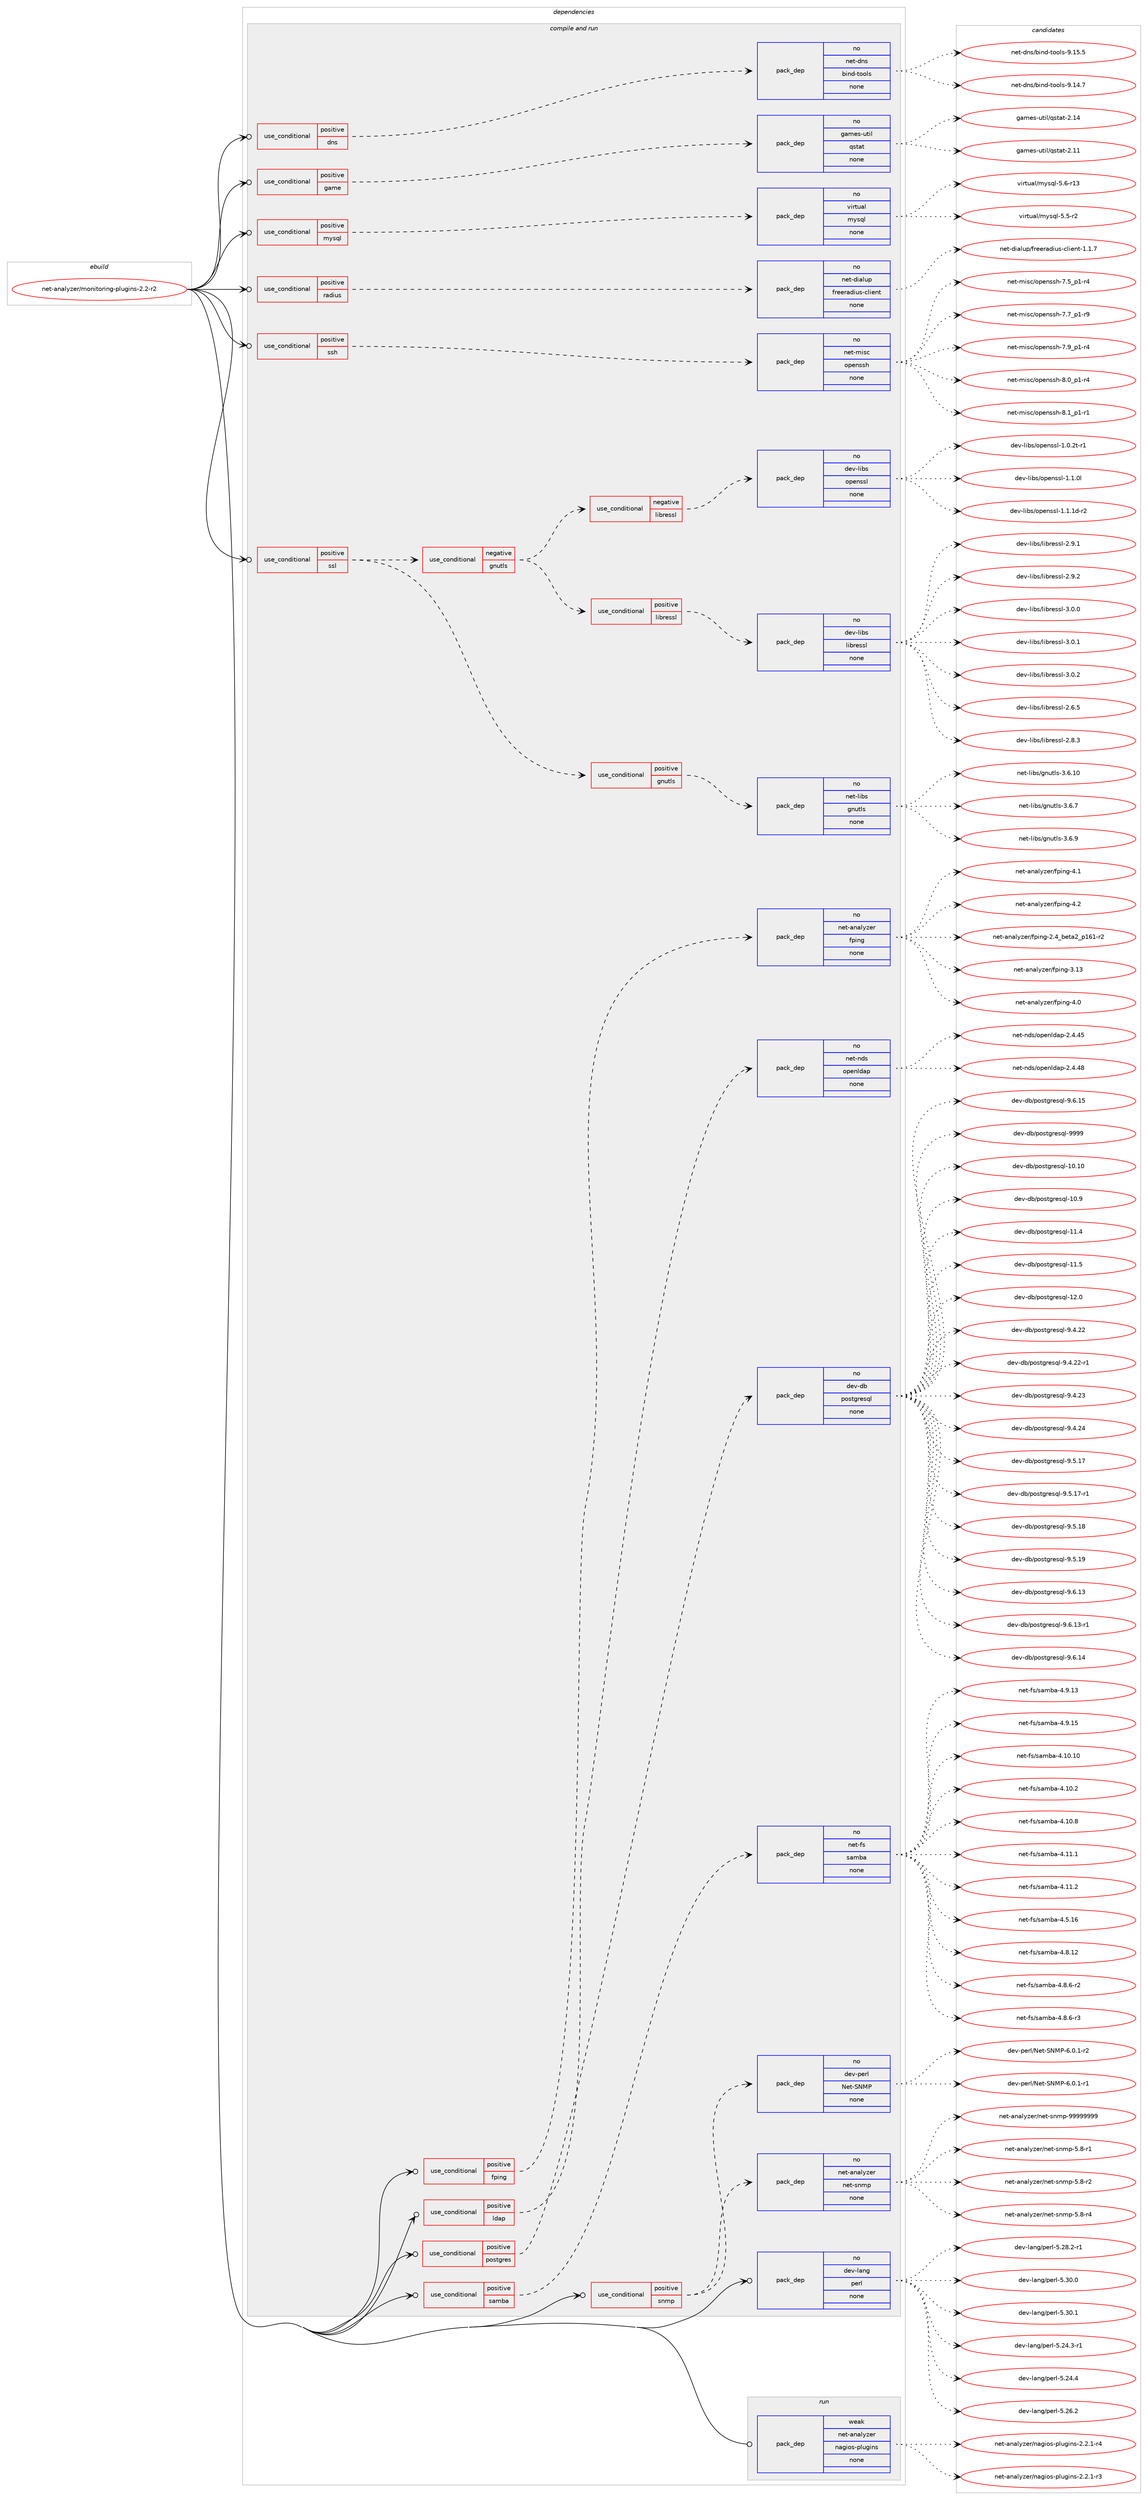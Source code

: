 digraph prolog {

# *************
# Graph options
# *************

newrank=true;
concentrate=true;
compound=true;
graph [rankdir=LR,fontname=Helvetica,fontsize=10,ranksep=1.5];#, ranksep=2.5, nodesep=0.2];
edge  [arrowhead=vee];
node  [fontname=Helvetica,fontsize=10];

# **********
# The ebuild
# **********

subgraph cluster_leftcol {
color=gray;
rank=same;
label=<<i>ebuild</i>>;
id [label="net-analyzer/monitoring-plugins-2.2-r2", color=red, width=4, href="../net-analyzer/monitoring-plugins-2.2-r2.svg"];
}

# ****************
# The dependencies
# ****************

subgraph cluster_midcol {
color=gray;
label=<<i>dependencies</i>>;
subgraph cluster_compile {
fillcolor="#eeeeee";
style=filled;
label=<<i>compile</i>>;
}
subgraph cluster_compileandrun {
fillcolor="#eeeeee";
style=filled;
label=<<i>compile and run</i>>;
subgraph cond197925 {
dependency813717 [label=<<TABLE BORDER="0" CELLBORDER="1" CELLSPACING="0" CELLPADDING="4"><TR><TD ROWSPAN="3" CELLPADDING="10">use_conditional</TD></TR><TR><TD>positive</TD></TR><TR><TD>dns</TD></TR></TABLE>>, shape=none, color=red];
subgraph pack601595 {
dependency813718 [label=<<TABLE BORDER="0" CELLBORDER="1" CELLSPACING="0" CELLPADDING="4" WIDTH="220"><TR><TD ROWSPAN="6" CELLPADDING="30">pack_dep</TD></TR><TR><TD WIDTH="110">no</TD></TR><TR><TD>net-dns</TD></TR><TR><TD>bind-tools</TD></TR><TR><TD>none</TD></TR><TR><TD></TD></TR></TABLE>>, shape=none, color=blue];
}
dependency813717:e -> dependency813718:w [weight=20,style="dashed",arrowhead="vee"];
}
id:e -> dependency813717:w [weight=20,style="solid",arrowhead="odotvee"];
subgraph cond197926 {
dependency813719 [label=<<TABLE BORDER="0" CELLBORDER="1" CELLSPACING="0" CELLPADDING="4"><TR><TD ROWSPAN="3" CELLPADDING="10">use_conditional</TD></TR><TR><TD>positive</TD></TR><TR><TD>fping</TD></TR></TABLE>>, shape=none, color=red];
subgraph pack601596 {
dependency813720 [label=<<TABLE BORDER="0" CELLBORDER="1" CELLSPACING="0" CELLPADDING="4" WIDTH="220"><TR><TD ROWSPAN="6" CELLPADDING="30">pack_dep</TD></TR><TR><TD WIDTH="110">no</TD></TR><TR><TD>net-analyzer</TD></TR><TR><TD>fping</TD></TR><TR><TD>none</TD></TR><TR><TD></TD></TR></TABLE>>, shape=none, color=blue];
}
dependency813719:e -> dependency813720:w [weight=20,style="dashed",arrowhead="vee"];
}
id:e -> dependency813719:w [weight=20,style="solid",arrowhead="odotvee"];
subgraph cond197927 {
dependency813721 [label=<<TABLE BORDER="0" CELLBORDER="1" CELLSPACING="0" CELLPADDING="4"><TR><TD ROWSPAN="3" CELLPADDING="10">use_conditional</TD></TR><TR><TD>positive</TD></TR><TR><TD>game</TD></TR></TABLE>>, shape=none, color=red];
subgraph pack601597 {
dependency813722 [label=<<TABLE BORDER="0" CELLBORDER="1" CELLSPACING="0" CELLPADDING="4" WIDTH="220"><TR><TD ROWSPAN="6" CELLPADDING="30">pack_dep</TD></TR><TR><TD WIDTH="110">no</TD></TR><TR><TD>games-util</TD></TR><TR><TD>qstat</TD></TR><TR><TD>none</TD></TR><TR><TD></TD></TR></TABLE>>, shape=none, color=blue];
}
dependency813721:e -> dependency813722:w [weight=20,style="dashed",arrowhead="vee"];
}
id:e -> dependency813721:w [weight=20,style="solid",arrowhead="odotvee"];
subgraph cond197928 {
dependency813723 [label=<<TABLE BORDER="0" CELLBORDER="1" CELLSPACING="0" CELLPADDING="4"><TR><TD ROWSPAN="3" CELLPADDING="10">use_conditional</TD></TR><TR><TD>positive</TD></TR><TR><TD>ldap</TD></TR></TABLE>>, shape=none, color=red];
subgraph pack601598 {
dependency813724 [label=<<TABLE BORDER="0" CELLBORDER="1" CELLSPACING="0" CELLPADDING="4" WIDTH="220"><TR><TD ROWSPAN="6" CELLPADDING="30">pack_dep</TD></TR><TR><TD WIDTH="110">no</TD></TR><TR><TD>net-nds</TD></TR><TR><TD>openldap</TD></TR><TR><TD>none</TD></TR><TR><TD></TD></TR></TABLE>>, shape=none, color=blue];
}
dependency813723:e -> dependency813724:w [weight=20,style="dashed",arrowhead="vee"];
}
id:e -> dependency813723:w [weight=20,style="solid",arrowhead="odotvee"];
subgraph cond197929 {
dependency813725 [label=<<TABLE BORDER="0" CELLBORDER="1" CELLSPACING="0" CELLPADDING="4"><TR><TD ROWSPAN="3" CELLPADDING="10">use_conditional</TD></TR><TR><TD>positive</TD></TR><TR><TD>mysql</TD></TR></TABLE>>, shape=none, color=red];
subgraph pack601599 {
dependency813726 [label=<<TABLE BORDER="0" CELLBORDER="1" CELLSPACING="0" CELLPADDING="4" WIDTH="220"><TR><TD ROWSPAN="6" CELLPADDING="30">pack_dep</TD></TR><TR><TD WIDTH="110">no</TD></TR><TR><TD>virtual</TD></TR><TR><TD>mysql</TD></TR><TR><TD>none</TD></TR><TR><TD></TD></TR></TABLE>>, shape=none, color=blue];
}
dependency813725:e -> dependency813726:w [weight=20,style="dashed",arrowhead="vee"];
}
id:e -> dependency813725:w [weight=20,style="solid",arrowhead="odotvee"];
subgraph cond197930 {
dependency813727 [label=<<TABLE BORDER="0" CELLBORDER="1" CELLSPACING="0" CELLPADDING="4"><TR><TD ROWSPAN="3" CELLPADDING="10">use_conditional</TD></TR><TR><TD>positive</TD></TR><TR><TD>postgres</TD></TR></TABLE>>, shape=none, color=red];
subgraph pack601600 {
dependency813728 [label=<<TABLE BORDER="0" CELLBORDER="1" CELLSPACING="0" CELLPADDING="4" WIDTH="220"><TR><TD ROWSPAN="6" CELLPADDING="30">pack_dep</TD></TR><TR><TD WIDTH="110">no</TD></TR><TR><TD>dev-db</TD></TR><TR><TD>postgresql</TD></TR><TR><TD>none</TD></TR><TR><TD></TD></TR></TABLE>>, shape=none, color=blue];
}
dependency813727:e -> dependency813728:w [weight=20,style="dashed",arrowhead="vee"];
}
id:e -> dependency813727:w [weight=20,style="solid",arrowhead="odotvee"];
subgraph cond197931 {
dependency813729 [label=<<TABLE BORDER="0" CELLBORDER="1" CELLSPACING="0" CELLPADDING="4"><TR><TD ROWSPAN="3" CELLPADDING="10">use_conditional</TD></TR><TR><TD>positive</TD></TR><TR><TD>radius</TD></TR></TABLE>>, shape=none, color=red];
subgraph pack601601 {
dependency813730 [label=<<TABLE BORDER="0" CELLBORDER="1" CELLSPACING="0" CELLPADDING="4" WIDTH="220"><TR><TD ROWSPAN="6" CELLPADDING="30">pack_dep</TD></TR><TR><TD WIDTH="110">no</TD></TR><TR><TD>net-dialup</TD></TR><TR><TD>freeradius-client</TD></TR><TR><TD>none</TD></TR><TR><TD></TD></TR></TABLE>>, shape=none, color=blue];
}
dependency813729:e -> dependency813730:w [weight=20,style="dashed",arrowhead="vee"];
}
id:e -> dependency813729:w [weight=20,style="solid",arrowhead="odotvee"];
subgraph cond197932 {
dependency813731 [label=<<TABLE BORDER="0" CELLBORDER="1" CELLSPACING="0" CELLPADDING="4"><TR><TD ROWSPAN="3" CELLPADDING="10">use_conditional</TD></TR><TR><TD>positive</TD></TR><TR><TD>samba</TD></TR></TABLE>>, shape=none, color=red];
subgraph pack601602 {
dependency813732 [label=<<TABLE BORDER="0" CELLBORDER="1" CELLSPACING="0" CELLPADDING="4" WIDTH="220"><TR><TD ROWSPAN="6" CELLPADDING="30">pack_dep</TD></TR><TR><TD WIDTH="110">no</TD></TR><TR><TD>net-fs</TD></TR><TR><TD>samba</TD></TR><TR><TD>none</TD></TR><TR><TD></TD></TR></TABLE>>, shape=none, color=blue];
}
dependency813731:e -> dependency813732:w [weight=20,style="dashed",arrowhead="vee"];
}
id:e -> dependency813731:w [weight=20,style="solid",arrowhead="odotvee"];
subgraph cond197933 {
dependency813733 [label=<<TABLE BORDER="0" CELLBORDER="1" CELLSPACING="0" CELLPADDING="4"><TR><TD ROWSPAN="3" CELLPADDING="10">use_conditional</TD></TR><TR><TD>positive</TD></TR><TR><TD>snmp</TD></TR></TABLE>>, shape=none, color=red];
subgraph pack601603 {
dependency813734 [label=<<TABLE BORDER="0" CELLBORDER="1" CELLSPACING="0" CELLPADDING="4" WIDTH="220"><TR><TD ROWSPAN="6" CELLPADDING="30">pack_dep</TD></TR><TR><TD WIDTH="110">no</TD></TR><TR><TD>dev-perl</TD></TR><TR><TD>Net-SNMP</TD></TR><TR><TD>none</TD></TR><TR><TD></TD></TR></TABLE>>, shape=none, color=blue];
}
dependency813733:e -> dependency813734:w [weight=20,style="dashed",arrowhead="vee"];
subgraph pack601604 {
dependency813735 [label=<<TABLE BORDER="0" CELLBORDER="1" CELLSPACING="0" CELLPADDING="4" WIDTH="220"><TR><TD ROWSPAN="6" CELLPADDING="30">pack_dep</TD></TR><TR><TD WIDTH="110">no</TD></TR><TR><TD>net-analyzer</TD></TR><TR><TD>net-snmp</TD></TR><TR><TD>none</TD></TR><TR><TD></TD></TR></TABLE>>, shape=none, color=blue];
}
dependency813733:e -> dependency813735:w [weight=20,style="dashed",arrowhead="vee"];
}
id:e -> dependency813733:w [weight=20,style="solid",arrowhead="odotvee"];
subgraph cond197934 {
dependency813736 [label=<<TABLE BORDER="0" CELLBORDER="1" CELLSPACING="0" CELLPADDING="4"><TR><TD ROWSPAN="3" CELLPADDING="10">use_conditional</TD></TR><TR><TD>positive</TD></TR><TR><TD>ssh</TD></TR></TABLE>>, shape=none, color=red];
subgraph pack601605 {
dependency813737 [label=<<TABLE BORDER="0" CELLBORDER="1" CELLSPACING="0" CELLPADDING="4" WIDTH="220"><TR><TD ROWSPAN="6" CELLPADDING="30">pack_dep</TD></TR><TR><TD WIDTH="110">no</TD></TR><TR><TD>net-misc</TD></TR><TR><TD>openssh</TD></TR><TR><TD>none</TD></TR><TR><TD></TD></TR></TABLE>>, shape=none, color=blue];
}
dependency813736:e -> dependency813737:w [weight=20,style="dashed",arrowhead="vee"];
}
id:e -> dependency813736:w [weight=20,style="solid",arrowhead="odotvee"];
subgraph cond197935 {
dependency813738 [label=<<TABLE BORDER="0" CELLBORDER="1" CELLSPACING="0" CELLPADDING="4"><TR><TD ROWSPAN="3" CELLPADDING="10">use_conditional</TD></TR><TR><TD>positive</TD></TR><TR><TD>ssl</TD></TR></TABLE>>, shape=none, color=red];
subgraph cond197936 {
dependency813739 [label=<<TABLE BORDER="0" CELLBORDER="1" CELLSPACING="0" CELLPADDING="4"><TR><TD ROWSPAN="3" CELLPADDING="10">use_conditional</TD></TR><TR><TD>negative</TD></TR><TR><TD>gnutls</TD></TR></TABLE>>, shape=none, color=red];
subgraph cond197937 {
dependency813740 [label=<<TABLE BORDER="0" CELLBORDER="1" CELLSPACING="0" CELLPADDING="4"><TR><TD ROWSPAN="3" CELLPADDING="10">use_conditional</TD></TR><TR><TD>negative</TD></TR><TR><TD>libressl</TD></TR></TABLE>>, shape=none, color=red];
subgraph pack601606 {
dependency813741 [label=<<TABLE BORDER="0" CELLBORDER="1" CELLSPACING="0" CELLPADDING="4" WIDTH="220"><TR><TD ROWSPAN="6" CELLPADDING="30">pack_dep</TD></TR><TR><TD WIDTH="110">no</TD></TR><TR><TD>dev-libs</TD></TR><TR><TD>openssl</TD></TR><TR><TD>none</TD></TR><TR><TD></TD></TR></TABLE>>, shape=none, color=blue];
}
dependency813740:e -> dependency813741:w [weight=20,style="dashed",arrowhead="vee"];
}
dependency813739:e -> dependency813740:w [weight=20,style="dashed",arrowhead="vee"];
subgraph cond197938 {
dependency813742 [label=<<TABLE BORDER="0" CELLBORDER="1" CELLSPACING="0" CELLPADDING="4"><TR><TD ROWSPAN="3" CELLPADDING="10">use_conditional</TD></TR><TR><TD>positive</TD></TR><TR><TD>libressl</TD></TR></TABLE>>, shape=none, color=red];
subgraph pack601607 {
dependency813743 [label=<<TABLE BORDER="0" CELLBORDER="1" CELLSPACING="0" CELLPADDING="4" WIDTH="220"><TR><TD ROWSPAN="6" CELLPADDING="30">pack_dep</TD></TR><TR><TD WIDTH="110">no</TD></TR><TR><TD>dev-libs</TD></TR><TR><TD>libressl</TD></TR><TR><TD>none</TD></TR><TR><TD></TD></TR></TABLE>>, shape=none, color=blue];
}
dependency813742:e -> dependency813743:w [weight=20,style="dashed",arrowhead="vee"];
}
dependency813739:e -> dependency813742:w [weight=20,style="dashed",arrowhead="vee"];
}
dependency813738:e -> dependency813739:w [weight=20,style="dashed",arrowhead="vee"];
subgraph cond197939 {
dependency813744 [label=<<TABLE BORDER="0" CELLBORDER="1" CELLSPACING="0" CELLPADDING="4"><TR><TD ROWSPAN="3" CELLPADDING="10">use_conditional</TD></TR><TR><TD>positive</TD></TR><TR><TD>gnutls</TD></TR></TABLE>>, shape=none, color=red];
subgraph pack601608 {
dependency813745 [label=<<TABLE BORDER="0" CELLBORDER="1" CELLSPACING="0" CELLPADDING="4" WIDTH="220"><TR><TD ROWSPAN="6" CELLPADDING="30">pack_dep</TD></TR><TR><TD WIDTH="110">no</TD></TR><TR><TD>net-libs</TD></TR><TR><TD>gnutls</TD></TR><TR><TD>none</TD></TR><TR><TD></TD></TR></TABLE>>, shape=none, color=blue];
}
dependency813744:e -> dependency813745:w [weight=20,style="dashed",arrowhead="vee"];
}
dependency813738:e -> dependency813744:w [weight=20,style="dashed",arrowhead="vee"];
}
id:e -> dependency813738:w [weight=20,style="solid",arrowhead="odotvee"];
subgraph pack601609 {
dependency813746 [label=<<TABLE BORDER="0" CELLBORDER="1" CELLSPACING="0" CELLPADDING="4" WIDTH="220"><TR><TD ROWSPAN="6" CELLPADDING="30">pack_dep</TD></TR><TR><TD WIDTH="110">no</TD></TR><TR><TD>dev-lang</TD></TR><TR><TD>perl</TD></TR><TR><TD>none</TD></TR><TR><TD></TD></TR></TABLE>>, shape=none, color=blue];
}
id:e -> dependency813746:w [weight=20,style="solid",arrowhead="odotvee"];
}
subgraph cluster_run {
fillcolor="#eeeeee";
style=filled;
label=<<i>run</i>>;
subgraph pack601610 {
dependency813747 [label=<<TABLE BORDER="0" CELLBORDER="1" CELLSPACING="0" CELLPADDING="4" WIDTH="220"><TR><TD ROWSPAN="6" CELLPADDING="30">pack_dep</TD></TR><TR><TD WIDTH="110">weak</TD></TR><TR><TD>net-analyzer</TD></TR><TR><TD>nagios-plugins</TD></TR><TR><TD>none</TD></TR><TR><TD></TD></TR></TABLE>>, shape=none, color=blue];
}
id:e -> dependency813747:w [weight=20,style="solid",arrowhead="odot"];
}
}

# **************
# The candidates
# **************

subgraph cluster_choices {
rank=same;
color=gray;
label=<<i>candidates</i>>;

subgraph choice601595 {
color=black;
nodesep=1;
choice1101011164510011011547981051101004511611111110811545574649524655 [label="net-dns/bind-tools-9.14.7", color=red, width=4,href="../net-dns/bind-tools-9.14.7.svg"];
choice1101011164510011011547981051101004511611111110811545574649534653 [label="net-dns/bind-tools-9.15.5", color=red, width=4,href="../net-dns/bind-tools-9.15.5.svg"];
dependency813718:e -> choice1101011164510011011547981051101004511611111110811545574649524655:w [style=dotted,weight="100"];
dependency813718:e -> choice1101011164510011011547981051101004511611111110811545574649534653:w [style=dotted,weight="100"];
}
subgraph choice601596 {
color=black;
nodesep=1;
choice110101116459711097108121122101114471021121051101034550465295981011169750951124954494511450 [label="net-analyzer/fping-2.4_beta2_p161-r2", color=red, width=4,href="../net-analyzer/fping-2.4_beta2_p161-r2.svg"];
choice110101116459711097108121122101114471021121051101034551464951 [label="net-analyzer/fping-3.13", color=red, width=4,href="../net-analyzer/fping-3.13.svg"];
choice1101011164597110971081211221011144710211210511010345524648 [label="net-analyzer/fping-4.0", color=red, width=4,href="../net-analyzer/fping-4.0.svg"];
choice1101011164597110971081211221011144710211210511010345524649 [label="net-analyzer/fping-4.1", color=red, width=4,href="../net-analyzer/fping-4.1.svg"];
choice1101011164597110971081211221011144710211210511010345524650 [label="net-analyzer/fping-4.2", color=red, width=4,href="../net-analyzer/fping-4.2.svg"];
dependency813720:e -> choice110101116459711097108121122101114471021121051101034550465295981011169750951124954494511450:w [style=dotted,weight="100"];
dependency813720:e -> choice110101116459711097108121122101114471021121051101034551464951:w [style=dotted,weight="100"];
dependency813720:e -> choice1101011164597110971081211221011144710211210511010345524648:w [style=dotted,weight="100"];
dependency813720:e -> choice1101011164597110971081211221011144710211210511010345524649:w [style=dotted,weight="100"];
dependency813720:e -> choice1101011164597110971081211221011144710211210511010345524650:w [style=dotted,weight="100"];
}
subgraph choice601597 {
color=black;
nodesep=1;
choice103971091011154511711610510847113115116971164550464949 [label="games-util/qstat-2.11", color=red, width=4,href="../games-util/qstat-2.11.svg"];
choice103971091011154511711610510847113115116971164550464952 [label="games-util/qstat-2.14", color=red, width=4,href="../games-util/qstat-2.14.svg"];
dependency813722:e -> choice103971091011154511711610510847113115116971164550464949:w [style=dotted,weight="100"];
dependency813722:e -> choice103971091011154511711610510847113115116971164550464952:w [style=dotted,weight="100"];
}
subgraph choice601598 {
color=black;
nodesep=1;
choice11010111645110100115471111121011101081009711245504652465253 [label="net-nds/openldap-2.4.45", color=red, width=4,href="../net-nds/openldap-2.4.45.svg"];
choice11010111645110100115471111121011101081009711245504652465256 [label="net-nds/openldap-2.4.48", color=red, width=4,href="../net-nds/openldap-2.4.48.svg"];
dependency813724:e -> choice11010111645110100115471111121011101081009711245504652465253:w [style=dotted,weight="100"];
dependency813724:e -> choice11010111645110100115471111121011101081009711245504652465256:w [style=dotted,weight="100"];
}
subgraph choice601599 {
color=black;
nodesep=1;
choice1181051141161179710847109121115113108455346534511450 [label="virtual/mysql-5.5-r2", color=red, width=4,href="../virtual/mysql-5.5-r2.svg"];
choice118105114116117971084710912111511310845534654451144951 [label="virtual/mysql-5.6-r13", color=red, width=4,href="../virtual/mysql-5.6-r13.svg"];
dependency813726:e -> choice1181051141161179710847109121115113108455346534511450:w [style=dotted,weight="100"];
dependency813726:e -> choice118105114116117971084710912111511310845534654451144951:w [style=dotted,weight="100"];
}
subgraph choice601600 {
color=black;
nodesep=1;
choice100101118451009847112111115116103114101115113108454948464948 [label="dev-db/postgresql-10.10", color=red, width=4,href="../dev-db/postgresql-10.10.svg"];
choice1001011184510098471121111151161031141011151131084549484657 [label="dev-db/postgresql-10.9", color=red, width=4,href="../dev-db/postgresql-10.9.svg"];
choice1001011184510098471121111151161031141011151131084549494652 [label="dev-db/postgresql-11.4", color=red, width=4,href="../dev-db/postgresql-11.4.svg"];
choice1001011184510098471121111151161031141011151131084549494653 [label="dev-db/postgresql-11.5", color=red, width=4,href="../dev-db/postgresql-11.5.svg"];
choice1001011184510098471121111151161031141011151131084549504648 [label="dev-db/postgresql-12.0", color=red, width=4,href="../dev-db/postgresql-12.0.svg"];
choice10010111845100984711211111511610311410111511310845574652465050 [label="dev-db/postgresql-9.4.22", color=red, width=4,href="../dev-db/postgresql-9.4.22.svg"];
choice100101118451009847112111115116103114101115113108455746524650504511449 [label="dev-db/postgresql-9.4.22-r1", color=red, width=4,href="../dev-db/postgresql-9.4.22-r1.svg"];
choice10010111845100984711211111511610311410111511310845574652465051 [label="dev-db/postgresql-9.4.23", color=red, width=4,href="../dev-db/postgresql-9.4.23.svg"];
choice10010111845100984711211111511610311410111511310845574652465052 [label="dev-db/postgresql-9.4.24", color=red, width=4,href="../dev-db/postgresql-9.4.24.svg"];
choice10010111845100984711211111511610311410111511310845574653464955 [label="dev-db/postgresql-9.5.17", color=red, width=4,href="../dev-db/postgresql-9.5.17.svg"];
choice100101118451009847112111115116103114101115113108455746534649554511449 [label="dev-db/postgresql-9.5.17-r1", color=red, width=4,href="../dev-db/postgresql-9.5.17-r1.svg"];
choice10010111845100984711211111511610311410111511310845574653464956 [label="dev-db/postgresql-9.5.18", color=red, width=4,href="../dev-db/postgresql-9.5.18.svg"];
choice10010111845100984711211111511610311410111511310845574653464957 [label="dev-db/postgresql-9.5.19", color=red, width=4,href="../dev-db/postgresql-9.5.19.svg"];
choice10010111845100984711211111511610311410111511310845574654464951 [label="dev-db/postgresql-9.6.13", color=red, width=4,href="../dev-db/postgresql-9.6.13.svg"];
choice100101118451009847112111115116103114101115113108455746544649514511449 [label="dev-db/postgresql-9.6.13-r1", color=red, width=4,href="../dev-db/postgresql-9.6.13-r1.svg"];
choice10010111845100984711211111511610311410111511310845574654464952 [label="dev-db/postgresql-9.6.14", color=red, width=4,href="../dev-db/postgresql-9.6.14.svg"];
choice10010111845100984711211111511610311410111511310845574654464953 [label="dev-db/postgresql-9.6.15", color=red, width=4,href="../dev-db/postgresql-9.6.15.svg"];
choice1001011184510098471121111151161031141011151131084557575757 [label="dev-db/postgresql-9999", color=red, width=4,href="../dev-db/postgresql-9999.svg"];
dependency813728:e -> choice100101118451009847112111115116103114101115113108454948464948:w [style=dotted,weight="100"];
dependency813728:e -> choice1001011184510098471121111151161031141011151131084549484657:w [style=dotted,weight="100"];
dependency813728:e -> choice1001011184510098471121111151161031141011151131084549494652:w [style=dotted,weight="100"];
dependency813728:e -> choice1001011184510098471121111151161031141011151131084549494653:w [style=dotted,weight="100"];
dependency813728:e -> choice1001011184510098471121111151161031141011151131084549504648:w [style=dotted,weight="100"];
dependency813728:e -> choice10010111845100984711211111511610311410111511310845574652465050:w [style=dotted,weight="100"];
dependency813728:e -> choice100101118451009847112111115116103114101115113108455746524650504511449:w [style=dotted,weight="100"];
dependency813728:e -> choice10010111845100984711211111511610311410111511310845574652465051:w [style=dotted,weight="100"];
dependency813728:e -> choice10010111845100984711211111511610311410111511310845574652465052:w [style=dotted,weight="100"];
dependency813728:e -> choice10010111845100984711211111511610311410111511310845574653464955:w [style=dotted,weight="100"];
dependency813728:e -> choice100101118451009847112111115116103114101115113108455746534649554511449:w [style=dotted,weight="100"];
dependency813728:e -> choice10010111845100984711211111511610311410111511310845574653464956:w [style=dotted,weight="100"];
dependency813728:e -> choice10010111845100984711211111511610311410111511310845574653464957:w [style=dotted,weight="100"];
dependency813728:e -> choice10010111845100984711211111511610311410111511310845574654464951:w [style=dotted,weight="100"];
dependency813728:e -> choice100101118451009847112111115116103114101115113108455746544649514511449:w [style=dotted,weight="100"];
dependency813728:e -> choice10010111845100984711211111511610311410111511310845574654464952:w [style=dotted,weight="100"];
dependency813728:e -> choice10010111845100984711211111511610311410111511310845574654464953:w [style=dotted,weight="100"];
dependency813728:e -> choice1001011184510098471121111151161031141011151131084557575757:w [style=dotted,weight="100"];
}
subgraph choice601601 {
color=black;
nodesep=1;
choice110101116451001059710811711247102114101101114971001051171154599108105101110116454946494655 [label="net-dialup/freeradius-client-1.1.7", color=red, width=4,href="../net-dialup/freeradius-client-1.1.7.svg"];
dependency813730:e -> choice110101116451001059710811711247102114101101114971001051171154599108105101110116454946494655:w [style=dotted,weight="100"];
}
subgraph choice601602 {
color=black;
nodesep=1;
choice11010111645102115471159710998974552464948464948 [label="net-fs/samba-4.10.10", color=red, width=4,href="../net-fs/samba-4.10.10.svg"];
choice110101116451021154711597109989745524649484650 [label="net-fs/samba-4.10.2", color=red, width=4,href="../net-fs/samba-4.10.2.svg"];
choice110101116451021154711597109989745524649484656 [label="net-fs/samba-4.10.8", color=red, width=4,href="../net-fs/samba-4.10.8.svg"];
choice110101116451021154711597109989745524649494649 [label="net-fs/samba-4.11.1", color=red, width=4,href="../net-fs/samba-4.11.1.svg"];
choice110101116451021154711597109989745524649494650 [label="net-fs/samba-4.11.2", color=red, width=4,href="../net-fs/samba-4.11.2.svg"];
choice110101116451021154711597109989745524653464954 [label="net-fs/samba-4.5.16", color=red, width=4,href="../net-fs/samba-4.5.16.svg"];
choice110101116451021154711597109989745524656464950 [label="net-fs/samba-4.8.12", color=red, width=4,href="../net-fs/samba-4.8.12.svg"];
choice11010111645102115471159710998974552465646544511450 [label="net-fs/samba-4.8.6-r2", color=red, width=4,href="../net-fs/samba-4.8.6-r2.svg"];
choice11010111645102115471159710998974552465646544511451 [label="net-fs/samba-4.8.6-r3", color=red, width=4,href="../net-fs/samba-4.8.6-r3.svg"];
choice110101116451021154711597109989745524657464951 [label="net-fs/samba-4.9.13", color=red, width=4,href="../net-fs/samba-4.9.13.svg"];
choice110101116451021154711597109989745524657464953 [label="net-fs/samba-4.9.15", color=red, width=4,href="../net-fs/samba-4.9.15.svg"];
dependency813732:e -> choice11010111645102115471159710998974552464948464948:w [style=dotted,weight="100"];
dependency813732:e -> choice110101116451021154711597109989745524649484650:w [style=dotted,weight="100"];
dependency813732:e -> choice110101116451021154711597109989745524649484656:w [style=dotted,weight="100"];
dependency813732:e -> choice110101116451021154711597109989745524649494649:w [style=dotted,weight="100"];
dependency813732:e -> choice110101116451021154711597109989745524649494650:w [style=dotted,weight="100"];
dependency813732:e -> choice110101116451021154711597109989745524653464954:w [style=dotted,weight="100"];
dependency813732:e -> choice110101116451021154711597109989745524656464950:w [style=dotted,weight="100"];
dependency813732:e -> choice11010111645102115471159710998974552465646544511450:w [style=dotted,weight="100"];
dependency813732:e -> choice11010111645102115471159710998974552465646544511451:w [style=dotted,weight="100"];
dependency813732:e -> choice110101116451021154711597109989745524657464951:w [style=dotted,weight="100"];
dependency813732:e -> choice110101116451021154711597109989745524657464953:w [style=dotted,weight="100"];
}
subgraph choice601603 {
color=black;
nodesep=1;
choice10010111845112101114108477810111645837877804554464846494511449 [label="dev-perl/Net-SNMP-6.0.1-r1", color=red, width=4,href="../dev-perl/Net-SNMP-6.0.1-r1.svg"];
choice10010111845112101114108477810111645837877804554464846494511450 [label="dev-perl/Net-SNMP-6.0.1-r2", color=red, width=4,href="../dev-perl/Net-SNMP-6.0.1-r2.svg"];
dependency813734:e -> choice10010111845112101114108477810111645837877804554464846494511449:w [style=dotted,weight="100"];
dependency813734:e -> choice10010111845112101114108477810111645837877804554464846494511450:w [style=dotted,weight="100"];
}
subgraph choice601604 {
color=black;
nodesep=1;
choice1101011164597110971081211221011144711010111645115110109112455346564511449 [label="net-analyzer/net-snmp-5.8-r1", color=red, width=4,href="../net-analyzer/net-snmp-5.8-r1.svg"];
choice1101011164597110971081211221011144711010111645115110109112455346564511450 [label="net-analyzer/net-snmp-5.8-r2", color=red, width=4,href="../net-analyzer/net-snmp-5.8-r2.svg"];
choice1101011164597110971081211221011144711010111645115110109112455346564511452 [label="net-analyzer/net-snmp-5.8-r4", color=red, width=4,href="../net-analyzer/net-snmp-5.8-r4.svg"];
choice1101011164597110971081211221011144711010111645115110109112455757575757575757 [label="net-analyzer/net-snmp-99999999", color=red, width=4,href="../net-analyzer/net-snmp-99999999.svg"];
dependency813735:e -> choice1101011164597110971081211221011144711010111645115110109112455346564511449:w [style=dotted,weight="100"];
dependency813735:e -> choice1101011164597110971081211221011144711010111645115110109112455346564511450:w [style=dotted,weight="100"];
dependency813735:e -> choice1101011164597110971081211221011144711010111645115110109112455346564511452:w [style=dotted,weight="100"];
dependency813735:e -> choice1101011164597110971081211221011144711010111645115110109112455757575757575757:w [style=dotted,weight="100"];
}
subgraph choice601605 {
color=black;
nodesep=1;
choice1101011164510910511599471111121011101151151044555465395112494511452 [label="net-misc/openssh-7.5_p1-r4", color=red, width=4,href="../net-misc/openssh-7.5_p1-r4.svg"];
choice1101011164510910511599471111121011101151151044555465595112494511457 [label="net-misc/openssh-7.7_p1-r9", color=red, width=4,href="../net-misc/openssh-7.7_p1-r9.svg"];
choice1101011164510910511599471111121011101151151044555465795112494511452 [label="net-misc/openssh-7.9_p1-r4", color=red, width=4,href="../net-misc/openssh-7.9_p1-r4.svg"];
choice1101011164510910511599471111121011101151151044556464895112494511452 [label="net-misc/openssh-8.0_p1-r4", color=red, width=4,href="../net-misc/openssh-8.0_p1-r4.svg"];
choice1101011164510910511599471111121011101151151044556464995112494511449 [label="net-misc/openssh-8.1_p1-r1", color=red, width=4,href="../net-misc/openssh-8.1_p1-r1.svg"];
dependency813737:e -> choice1101011164510910511599471111121011101151151044555465395112494511452:w [style=dotted,weight="100"];
dependency813737:e -> choice1101011164510910511599471111121011101151151044555465595112494511457:w [style=dotted,weight="100"];
dependency813737:e -> choice1101011164510910511599471111121011101151151044555465795112494511452:w [style=dotted,weight="100"];
dependency813737:e -> choice1101011164510910511599471111121011101151151044556464895112494511452:w [style=dotted,weight="100"];
dependency813737:e -> choice1101011164510910511599471111121011101151151044556464995112494511449:w [style=dotted,weight="100"];
}
subgraph choice601606 {
color=black;
nodesep=1;
choice1001011184510810598115471111121011101151151084549464846501164511449 [label="dev-libs/openssl-1.0.2t-r1", color=red, width=4,href="../dev-libs/openssl-1.0.2t-r1.svg"];
choice100101118451081059811547111112101110115115108454946494648108 [label="dev-libs/openssl-1.1.0l", color=red, width=4,href="../dev-libs/openssl-1.1.0l.svg"];
choice1001011184510810598115471111121011101151151084549464946491004511450 [label="dev-libs/openssl-1.1.1d-r2", color=red, width=4,href="../dev-libs/openssl-1.1.1d-r2.svg"];
dependency813741:e -> choice1001011184510810598115471111121011101151151084549464846501164511449:w [style=dotted,weight="100"];
dependency813741:e -> choice100101118451081059811547111112101110115115108454946494648108:w [style=dotted,weight="100"];
dependency813741:e -> choice1001011184510810598115471111121011101151151084549464946491004511450:w [style=dotted,weight="100"];
}
subgraph choice601607 {
color=black;
nodesep=1;
choice10010111845108105981154710810598114101115115108455046544653 [label="dev-libs/libressl-2.6.5", color=red, width=4,href="../dev-libs/libressl-2.6.5.svg"];
choice10010111845108105981154710810598114101115115108455046564651 [label="dev-libs/libressl-2.8.3", color=red, width=4,href="../dev-libs/libressl-2.8.3.svg"];
choice10010111845108105981154710810598114101115115108455046574649 [label="dev-libs/libressl-2.9.1", color=red, width=4,href="../dev-libs/libressl-2.9.1.svg"];
choice10010111845108105981154710810598114101115115108455046574650 [label="dev-libs/libressl-2.9.2", color=red, width=4,href="../dev-libs/libressl-2.9.2.svg"];
choice10010111845108105981154710810598114101115115108455146484648 [label="dev-libs/libressl-3.0.0", color=red, width=4,href="../dev-libs/libressl-3.0.0.svg"];
choice10010111845108105981154710810598114101115115108455146484649 [label="dev-libs/libressl-3.0.1", color=red, width=4,href="../dev-libs/libressl-3.0.1.svg"];
choice10010111845108105981154710810598114101115115108455146484650 [label="dev-libs/libressl-3.0.2", color=red, width=4,href="../dev-libs/libressl-3.0.2.svg"];
dependency813743:e -> choice10010111845108105981154710810598114101115115108455046544653:w [style=dotted,weight="100"];
dependency813743:e -> choice10010111845108105981154710810598114101115115108455046564651:w [style=dotted,weight="100"];
dependency813743:e -> choice10010111845108105981154710810598114101115115108455046574649:w [style=dotted,weight="100"];
dependency813743:e -> choice10010111845108105981154710810598114101115115108455046574650:w [style=dotted,weight="100"];
dependency813743:e -> choice10010111845108105981154710810598114101115115108455146484648:w [style=dotted,weight="100"];
dependency813743:e -> choice10010111845108105981154710810598114101115115108455146484649:w [style=dotted,weight="100"];
dependency813743:e -> choice10010111845108105981154710810598114101115115108455146484650:w [style=dotted,weight="100"];
}
subgraph choice601608 {
color=black;
nodesep=1;
choice11010111645108105981154710311011711610811545514654464948 [label="net-libs/gnutls-3.6.10", color=red, width=4,href="../net-libs/gnutls-3.6.10.svg"];
choice110101116451081059811547103110117116108115455146544655 [label="net-libs/gnutls-3.6.7", color=red, width=4,href="../net-libs/gnutls-3.6.7.svg"];
choice110101116451081059811547103110117116108115455146544657 [label="net-libs/gnutls-3.6.9", color=red, width=4,href="../net-libs/gnutls-3.6.9.svg"];
dependency813745:e -> choice11010111645108105981154710311011711610811545514654464948:w [style=dotted,weight="100"];
dependency813745:e -> choice110101116451081059811547103110117116108115455146544655:w [style=dotted,weight="100"];
dependency813745:e -> choice110101116451081059811547103110117116108115455146544657:w [style=dotted,weight="100"];
}
subgraph choice601609 {
color=black;
nodesep=1;
choice100101118451089711010347112101114108455346505246514511449 [label="dev-lang/perl-5.24.3-r1", color=red, width=4,href="../dev-lang/perl-5.24.3-r1.svg"];
choice10010111845108971101034711210111410845534650524652 [label="dev-lang/perl-5.24.4", color=red, width=4,href="../dev-lang/perl-5.24.4.svg"];
choice10010111845108971101034711210111410845534650544650 [label="dev-lang/perl-5.26.2", color=red, width=4,href="../dev-lang/perl-5.26.2.svg"];
choice100101118451089711010347112101114108455346505646504511449 [label="dev-lang/perl-5.28.2-r1", color=red, width=4,href="../dev-lang/perl-5.28.2-r1.svg"];
choice10010111845108971101034711210111410845534651484648 [label="dev-lang/perl-5.30.0", color=red, width=4,href="../dev-lang/perl-5.30.0.svg"];
choice10010111845108971101034711210111410845534651484649 [label="dev-lang/perl-5.30.1", color=red, width=4,href="../dev-lang/perl-5.30.1.svg"];
dependency813746:e -> choice100101118451089711010347112101114108455346505246514511449:w [style=dotted,weight="100"];
dependency813746:e -> choice10010111845108971101034711210111410845534650524652:w [style=dotted,weight="100"];
dependency813746:e -> choice10010111845108971101034711210111410845534650544650:w [style=dotted,weight="100"];
dependency813746:e -> choice100101118451089711010347112101114108455346505646504511449:w [style=dotted,weight="100"];
dependency813746:e -> choice10010111845108971101034711210111410845534651484648:w [style=dotted,weight="100"];
dependency813746:e -> choice10010111845108971101034711210111410845534651484649:w [style=dotted,weight="100"];
}
subgraph choice601610 {
color=black;
nodesep=1;
choice1101011164597110971081211221011144711097103105111115451121081171031051101154550465046494511451 [label="net-analyzer/nagios-plugins-2.2.1-r3", color=red, width=4,href="../net-analyzer/nagios-plugins-2.2.1-r3.svg"];
choice1101011164597110971081211221011144711097103105111115451121081171031051101154550465046494511452 [label="net-analyzer/nagios-plugins-2.2.1-r4", color=red, width=4,href="../net-analyzer/nagios-plugins-2.2.1-r4.svg"];
dependency813747:e -> choice1101011164597110971081211221011144711097103105111115451121081171031051101154550465046494511451:w [style=dotted,weight="100"];
dependency813747:e -> choice1101011164597110971081211221011144711097103105111115451121081171031051101154550465046494511452:w [style=dotted,weight="100"];
}
}

}
